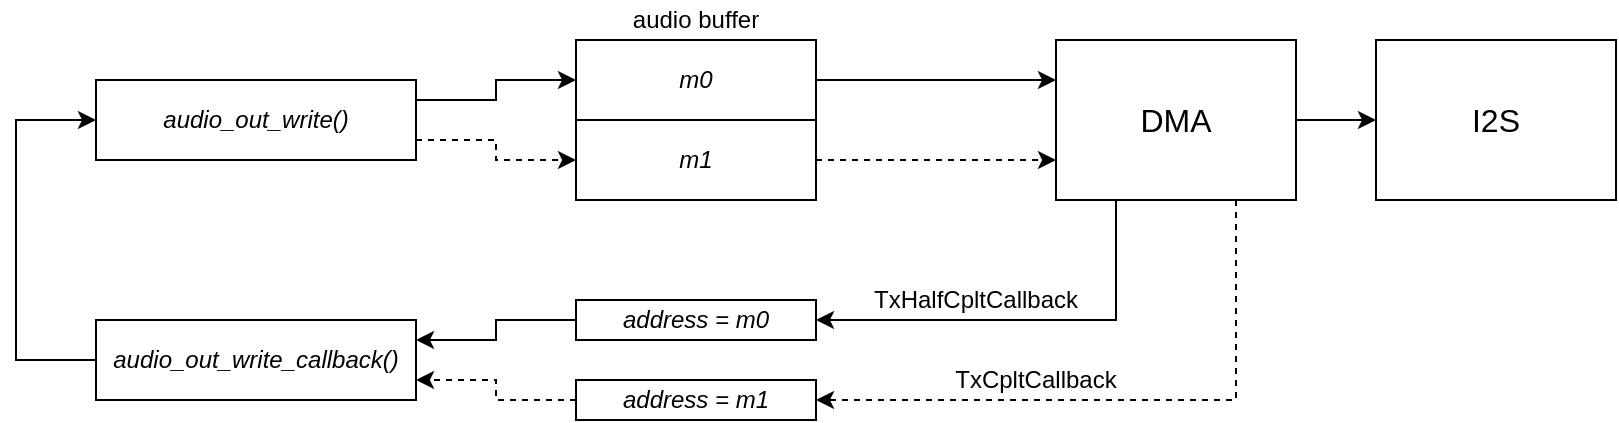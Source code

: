 <mxfile version="13.7.9" type="device"><diagram id="45I1qZs0nINykTocwLqM" name="1 oldal"><mxGraphModel dx="1422" dy="832" grid="1" gridSize="10" guides="1" tooltips="1" connect="1" arrows="1" fold="1" page="1" pageScale="1" pageWidth="827" pageHeight="1169" math="0" shadow="0"><root><mxCell id="0"/><mxCell id="1" parent="0"/><mxCell id="0LenMtOTiZSNppnYdSvj-7" style="edgeStyle=orthogonalEdgeStyle;rounded=0;orthogonalLoop=1;jettySize=auto;html=1;exitX=1;exitY=0.5;exitDx=0;exitDy=0;entryX=0;entryY=0.25;entryDx=0;entryDy=0;fontSize=16;" edge="1" parent="1" source="0LenMtOTiZSNppnYdSvj-1" target="0LenMtOTiZSNppnYdSvj-4"><mxGeometry relative="1" as="geometry"/></mxCell><mxCell id="0LenMtOTiZSNppnYdSvj-1" value="m0" style="rounded=0;whiteSpace=wrap;html=1;fontStyle=2" vertex="1" parent="1"><mxGeometry x="360" y="280" width="120" height="40" as="geometry"/></mxCell><mxCell id="0LenMtOTiZSNppnYdSvj-8" style="edgeStyle=orthogonalEdgeStyle;rounded=0;orthogonalLoop=1;jettySize=auto;html=1;exitX=1;exitY=0.5;exitDx=0;exitDy=0;entryX=0;entryY=0.75;entryDx=0;entryDy=0;fontSize=16;dashed=1;" edge="1" parent="1" source="0LenMtOTiZSNppnYdSvj-2" target="0LenMtOTiZSNppnYdSvj-4"><mxGeometry relative="1" as="geometry"/></mxCell><mxCell id="0LenMtOTiZSNppnYdSvj-2" value="&lt;i&gt;m1&lt;/i&gt;" style="rounded=0;whiteSpace=wrap;html=1;" vertex="1" parent="1"><mxGeometry x="360" y="320" width="120" height="40" as="geometry"/></mxCell><mxCell id="0LenMtOTiZSNppnYdSvj-3" value="audio buffer" style="text;html=1;strokeColor=none;fillColor=none;align=center;verticalAlign=middle;whiteSpace=wrap;rounded=0;" vertex="1" parent="1"><mxGeometry x="360" y="260" width="120" height="20" as="geometry"/></mxCell><mxCell id="0LenMtOTiZSNppnYdSvj-6" style="edgeStyle=orthogonalEdgeStyle;rounded=0;orthogonalLoop=1;jettySize=auto;html=1;exitX=1;exitY=0.5;exitDx=0;exitDy=0;entryX=0;entryY=0.5;entryDx=0;entryDy=0;fontSize=16;" edge="1" parent="1" source="0LenMtOTiZSNppnYdSvj-4" target="0LenMtOTiZSNppnYdSvj-5"><mxGeometry relative="1" as="geometry"/></mxCell><mxCell id="0LenMtOTiZSNppnYdSvj-10" style="edgeStyle=orthogonalEdgeStyle;rounded=0;orthogonalLoop=1;jettySize=auto;html=1;exitX=0.25;exitY=1;exitDx=0;exitDy=0;entryX=1;entryY=0.5;entryDx=0;entryDy=0;fontSize=16;" edge="1" parent="1" source="0LenMtOTiZSNppnYdSvj-4" target="0LenMtOTiZSNppnYdSvj-9"><mxGeometry relative="1" as="geometry"/></mxCell><mxCell id="0LenMtOTiZSNppnYdSvj-13" style="edgeStyle=orthogonalEdgeStyle;rounded=0;orthogonalLoop=1;jettySize=auto;html=1;exitX=0.75;exitY=1;exitDx=0;exitDy=0;entryX=1;entryY=0.5;entryDx=0;entryDy=0;fontSize=12;dashed=1;" edge="1" parent="1" source="0LenMtOTiZSNppnYdSvj-4" target="0LenMtOTiZSNppnYdSvj-12"><mxGeometry relative="1" as="geometry"/></mxCell><mxCell id="0LenMtOTiZSNppnYdSvj-4" value="DMA" style="rounded=0;whiteSpace=wrap;html=1;fontSize=16;" vertex="1" parent="1"><mxGeometry x="600" y="280" width="120" height="80" as="geometry"/></mxCell><mxCell id="0LenMtOTiZSNppnYdSvj-5" value="I2S" style="rounded=0;whiteSpace=wrap;html=1;fontSize=16;" vertex="1" parent="1"><mxGeometry x="760" y="280" width="120" height="80" as="geometry"/></mxCell><mxCell id="0LenMtOTiZSNppnYdSvj-21" style="edgeStyle=orthogonalEdgeStyle;rounded=0;orthogonalLoop=1;jettySize=auto;html=1;exitX=0;exitY=0.5;exitDx=0;exitDy=0;entryX=1;entryY=0.25;entryDx=0;entryDy=0;fontSize=12;" edge="1" parent="1" source="0LenMtOTiZSNppnYdSvj-9" target="0LenMtOTiZSNppnYdSvj-19"><mxGeometry relative="1" as="geometry"/></mxCell><mxCell id="0LenMtOTiZSNppnYdSvj-9" value="address = m0" style="rounded=0;whiteSpace=wrap;html=1;fontSize=12;fontStyle=2" vertex="1" parent="1"><mxGeometry x="360" y="410" width="120" height="20" as="geometry"/></mxCell><mxCell id="0LenMtOTiZSNppnYdSvj-11" value="TxHalfCpltCallback" style="text;html=1;strokeColor=none;fillColor=none;align=center;verticalAlign=middle;whiteSpace=wrap;rounded=0;fontSize=12;" vertex="1" parent="1"><mxGeometry x="500" y="400" width="120" height="20" as="geometry"/></mxCell><mxCell id="0LenMtOTiZSNppnYdSvj-22" style="edgeStyle=orthogonalEdgeStyle;rounded=0;orthogonalLoop=1;jettySize=auto;html=1;exitX=0;exitY=0.5;exitDx=0;exitDy=0;entryX=1;entryY=0.75;entryDx=0;entryDy=0;fontSize=12;dashed=1;" edge="1" parent="1" source="0LenMtOTiZSNppnYdSvj-12" target="0LenMtOTiZSNppnYdSvj-19"><mxGeometry relative="1" as="geometry"/></mxCell><mxCell id="0LenMtOTiZSNppnYdSvj-12" value="address = m1" style="rounded=0;whiteSpace=wrap;html=1;fontSize=12;fontStyle=2" vertex="1" parent="1"><mxGeometry x="360" y="450" width="120" height="20" as="geometry"/></mxCell><mxCell id="0LenMtOTiZSNppnYdSvj-15" value="TxCpltCallback" style="text;html=1;strokeColor=none;fillColor=none;align=center;verticalAlign=middle;whiteSpace=wrap;rounded=0;fontSize=12;" vertex="1" parent="1"><mxGeometry x="530" y="440" width="120" height="20" as="geometry"/></mxCell><mxCell id="0LenMtOTiZSNppnYdSvj-17" style="edgeStyle=orthogonalEdgeStyle;rounded=0;orthogonalLoop=1;jettySize=auto;html=1;exitX=1;exitY=0.25;exitDx=0;exitDy=0;entryX=0;entryY=0.5;entryDx=0;entryDy=0;fontSize=12;" edge="1" parent="1" source="0LenMtOTiZSNppnYdSvj-16" target="0LenMtOTiZSNppnYdSvj-1"><mxGeometry relative="1" as="geometry"/></mxCell><mxCell id="0LenMtOTiZSNppnYdSvj-18" style="edgeStyle=orthogonalEdgeStyle;rounded=0;orthogonalLoop=1;jettySize=auto;html=1;exitX=1;exitY=0.75;exitDx=0;exitDy=0;entryX=0;entryY=0.5;entryDx=0;entryDy=0;fontSize=12;dashed=1;" edge="1" parent="1" source="0LenMtOTiZSNppnYdSvj-16" target="0LenMtOTiZSNppnYdSvj-2"><mxGeometry relative="1" as="geometry"/></mxCell><mxCell id="0LenMtOTiZSNppnYdSvj-16" value="audio_out_write()" style="rounded=0;whiteSpace=wrap;html=1;fontSize=12;fontStyle=2" vertex="1" parent="1"><mxGeometry x="120" y="300" width="160" height="40" as="geometry"/></mxCell><mxCell id="0LenMtOTiZSNppnYdSvj-20" style="edgeStyle=orthogonalEdgeStyle;rounded=0;orthogonalLoop=1;jettySize=auto;html=1;exitX=0;exitY=0.5;exitDx=0;exitDy=0;entryX=0;entryY=0.5;entryDx=0;entryDy=0;fontSize=12;" edge="1" parent="1" source="0LenMtOTiZSNppnYdSvj-19" target="0LenMtOTiZSNppnYdSvj-16"><mxGeometry relative="1" as="geometry"><Array as="points"><mxPoint x="80" y="440"/><mxPoint x="80" y="320"/></Array></mxGeometry></mxCell><mxCell id="0LenMtOTiZSNppnYdSvj-19" value="audio_out_write_callback()" style="rounded=0;whiteSpace=wrap;html=1;fontSize=12;fontStyle=2" vertex="1" parent="1"><mxGeometry x="120" y="420" width="160" height="40" as="geometry"/></mxCell></root></mxGraphModel></diagram></mxfile>